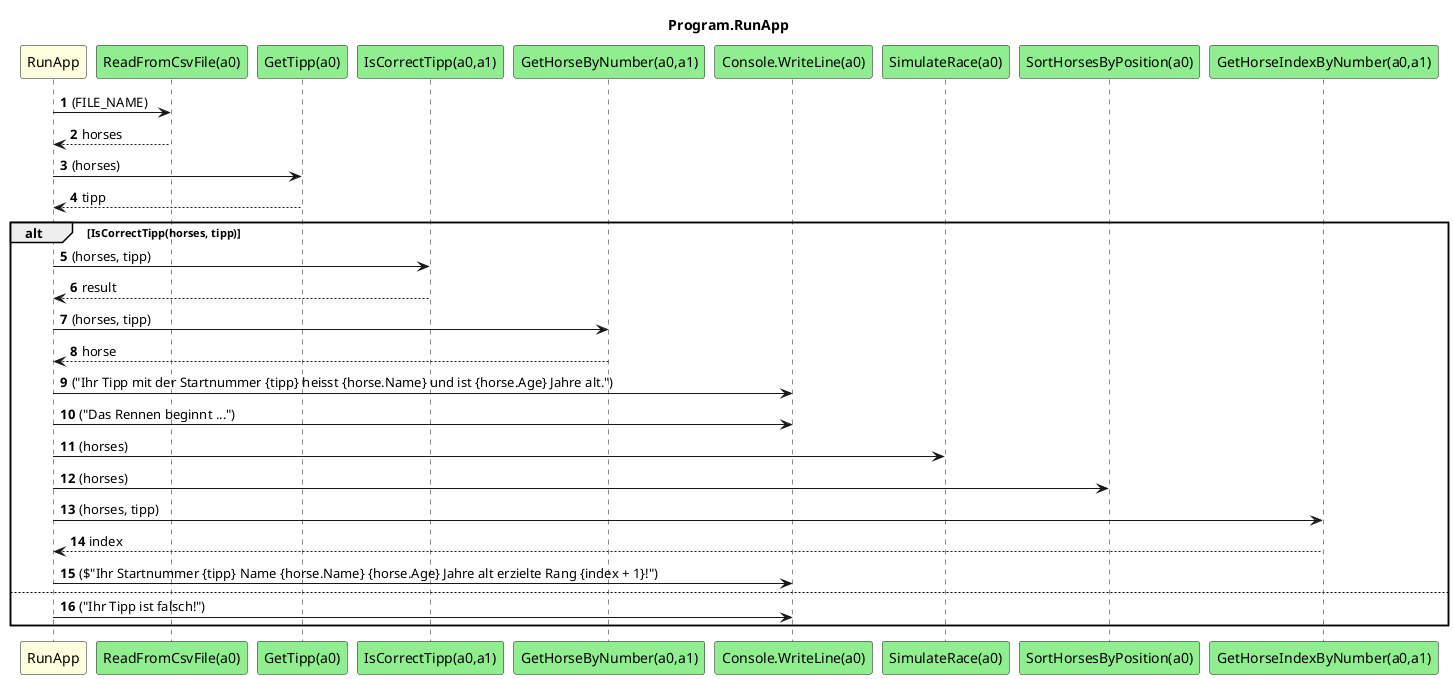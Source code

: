 @startuml Program.RunApp
title Program.RunApp
participant "RunApp" as RunApp #LightYellow
participant "ReadFromCsvFile(a0)" as ReadFromCsvFile_a0 #LightGreen
participant "GetTipp(a0)" as GetTipp_a0 #LightGreen
participant "IsCorrectTipp(a0,a1)" as IsCorrectTipp_a0_a1 #LightGreen
participant "GetHorseByNumber(a0,a1)" as GetHorseByNumber_a0_a1 #LightGreen
participant "Console.WriteLine(a0)" as Console_WriteLine_a0 #LightGreen
participant "SimulateRace(a0)" as SimulateRace_a0 #LightGreen
participant "SortHorsesByPosition(a0)" as SortHorsesByPosition_a0 #LightGreen
participant "GetHorseIndexByNumber(a0,a1)" as GetHorseIndexByNumber_a0_a1 #LightGreen
autonumber
RunApp -> ReadFromCsvFile_a0 : (FILE_NAME)
ReadFromCsvFile_a0 --> RunApp : horses
RunApp -> GetTipp_a0 : (horses)
GetTipp_a0 --> RunApp : tipp
alt IsCorrectTipp(horses, tipp)
    RunApp -> IsCorrectTipp_a0_a1 : (horses, tipp)
    IsCorrectTipp_a0_a1 --> RunApp : result
    RunApp -> GetHorseByNumber_a0_a1 : (horses, tipp)
    GetHorseByNumber_a0_a1 --> RunApp : horse
    RunApp -> Console_WriteLine_a0 : ("Ihr Tipp mit der Startnummer {tipp} heisst {horse.Name} und ist {horse.Age} Jahre alt.")
    RunApp -> Console_WriteLine_a0 : ("Das Rennen beginnt ...")
    RunApp -> SimulateRace_a0 : (horses)
    RunApp -> SortHorsesByPosition_a0 : (horses)
    RunApp -> GetHorseIndexByNumber_a0_a1 : (horses, tipp)
    GetHorseIndexByNumber_a0_a1 --> RunApp : index
    RunApp -> Console_WriteLine_a0 : ($"Ihr Startnummer {tipp} Name {horse.Name} {horse.Age} Jahre alt erzielte Rang {index + 1}!")
    else
        RunApp -> Console_WriteLine_a0 : ("Ihr Tipp ist falsch!")
end
@enduml
